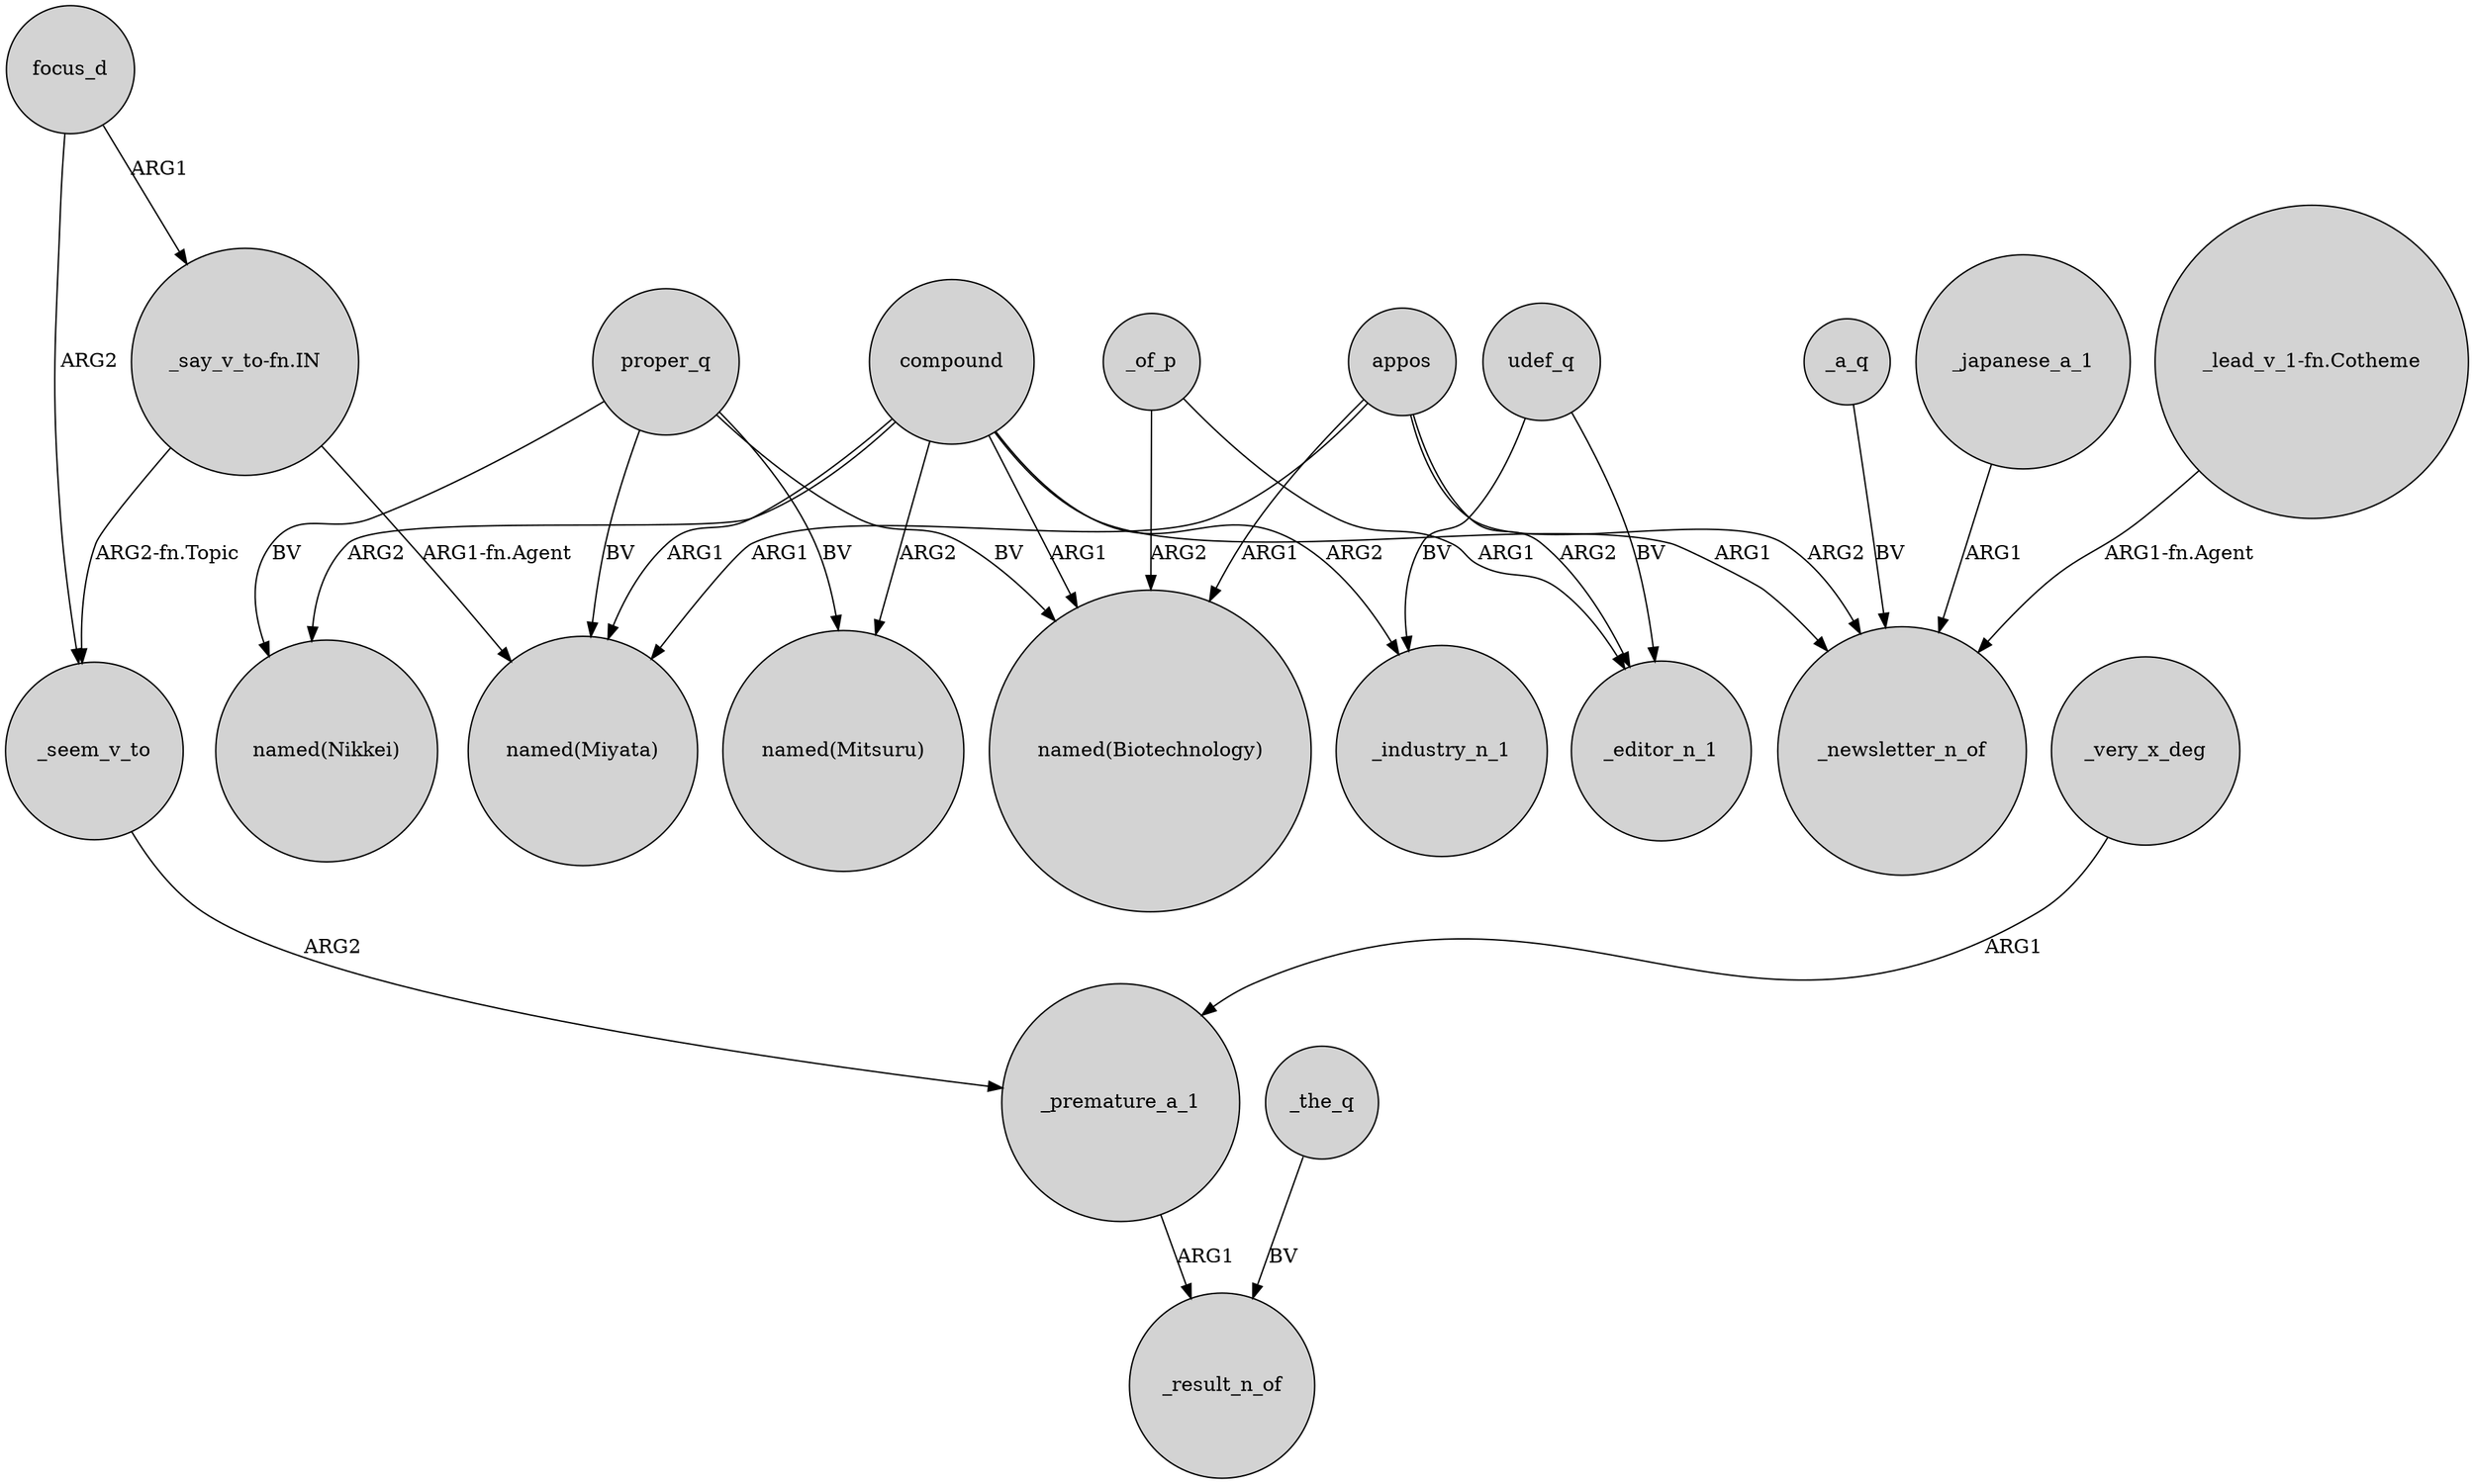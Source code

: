 digraph {
	node [shape=circle style=filled]
	proper_q -> "named(Miyata)" [label=BV]
	appos -> _editor_n_1 [label=ARG2]
	"_say_v_to-fn.IN" -> "named(Miyata)" [label="ARG1-fn.Agent"]
	focus_d -> _seem_v_to [label=ARG2]
	_very_x_deg -> _premature_a_1 [label=ARG1]
	proper_q -> "named(Biotechnology)" [label=BV]
	_the_q -> _result_n_of [label=BV]
	compound -> "named(Biotechnology)" [label=ARG1]
	proper_q -> "named(Mitsuru)" [label=BV]
	compound -> "named(Mitsuru)" [label=ARG2]
	_a_q -> _newsletter_n_of [label=BV]
	_of_p -> "named(Biotechnology)" [label=ARG2]
	_of_p -> _editor_n_1 [label=ARG1]
	_japanese_a_1 -> _newsletter_n_of [label=ARG1]
	proper_q -> "named(Nikkei)" [label=BV]
	_seem_v_to -> _premature_a_1 [label=ARG2]
	appos -> "named(Biotechnology)" [label=ARG1]
	compound -> _industry_n_1 [label=ARG2]
	compound -> "named(Miyata)" [label=ARG1]
	compound -> "named(Nikkei)" [label=ARG2]
	appos -> "named(Miyata)" [label=ARG1]
	_premature_a_1 -> _result_n_of [label=ARG1]
	udef_q -> _editor_n_1 [label=BV]
	"_lead_v_1-fn.Cotheme" -> _newsletter_n_of [label="ARG1-fn.Agent"]
	appos -> _newsletter_n_of [label=ARG2]
	compound -> _newsletter_n_of [label=ARG1]
	"_say_v_to-fn.IN" -> _seem_v_to [label="ARG2-fn.Topic"]
	udef_q -> _industry_n_1 [label=BV]
	focus_d -> "_say_v_to-fn.IN" [label=ARG1]
}
